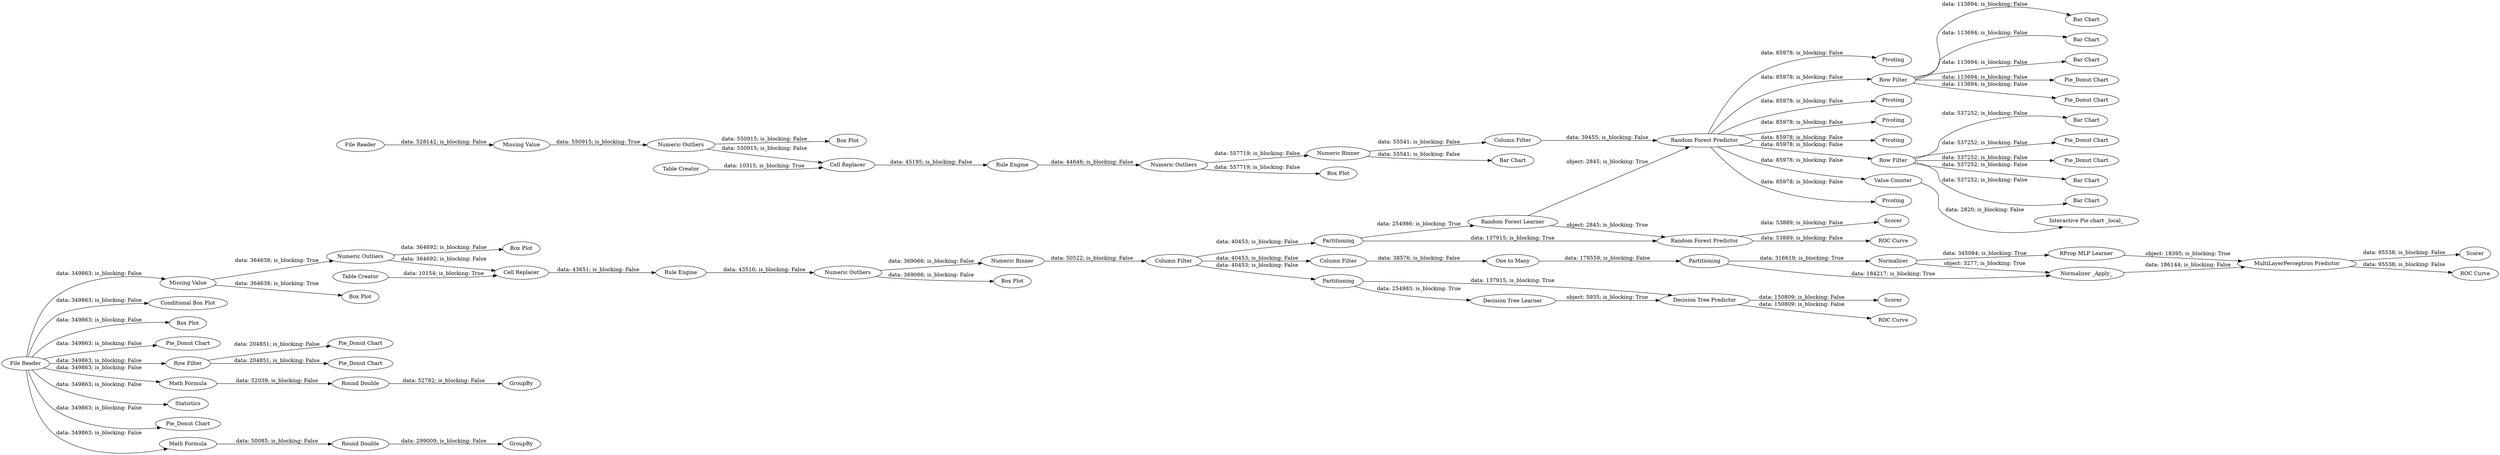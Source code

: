digraph {
	"2865702283953768324_128" [label=Pivoting]
	"2865702283953768324_29" [label="Pie_Donut Chart"]
	"2865702283953768324_63" [label="Conditional Box Plot"]
	"2865702283953768324_76" [label="MultiLayerPerceptron Predictor"]
	"2865702283953768324_127" [label=Pivoting]
	"2865702283953768324_112" [label="Pie_Donut Chart"]
	"2865702283953768324_89" [label="Box Plot"]
	"2865702283953768324_120" [label="Pie_Donut Chart"]
	"2865702283953768324_99" [label="Box Plot"]
	"2865702283953768324_125" [label=Pivoting]
	"2865702283953768324_93" [label="Column Filter"]
	"2865702283953768324_88" [label="One to Many"]
	"2865702283953768324_68" [label=Scorer]
	"2865702283953768324_78" [label=Scorer]
	"2865702283953768324_41" [label="Box Plot"]
	"2865702283953768324_59" [label="Box Plot"]
	"2865702283953768324_97" [label="Numeric Outliers"]
	"2865702283953768324_82" [label="Random Forest Predictor"]
	"2865702283953768324_18" [label="Round Double"]
	"2865702283953768324_98" [label="Numeric Binner"]
	"2865702283953768324_22" [label=GroupBy]
	"2865702283953768324_65" [label="Decision Tree Learner"]
	"2865702283953768324_117" [label="Pie_Donut Chart"]
	"2865702283953768324_101" [label="Numeric Outliers"]
	"2865702283953768324_92" [label="Rule Engine"]
	"2865702283953768324_60" [label="Box Plot"]
	"2865702283953768324_115" [label="Row Filter"]
	"2865702283953768324_119" [label="Bar Chart"]
	"2865702283953768324_121" [label="Bar Chart"]
	"2865702283953768324_73" [label=Normalizer]
	"2865702283953768324_129" [label="Value Counter"]
	"2865702283953768324_110" [label="Bar Chart"]
	"2865702283953768324_124" [label=Pivoting]
	"2865702283953768324_1" [label="File Reader"]
	"2865702283953768324_23" [label="Round Double"]
	"2865702283953768324_55" [label="Numeric Binner"]
	"2865702283953768324_118" [label="Bar Chart"]
	"2865702283953768324_126" [label=Pivoting]
	"2865702283953768324_69" [label="ROC Curve"]
	"2865702283953768324_28" [label="Pie_Donut Chart"]
	"2865702283953768324_52" [label="Rule Engine"]
	"2865702283953768324_75" [label="RProp MLP Learner"]
	"2865702283953768324_71" [label=Partitioning]
	"2865702283953768324_27" [label="Row Filter"]
	"2865702283953768324_79" [label=Partitioning]
	"2865702283953768324_5" [label="Math Formula"]
	"2865702283953768324_58" [label="Numeric Outliers"]
	"2865702283953768324_135" [label="Box Plot"]
	"2865702283953768324_86" [label=Scorer]
	"2865702283953768324_94" [label="Cell Replacer"]
	"2865702283953768324_77" [label="ROC Curve"]
	"2865702283953768324_123" [label="Bar Chart"]
	"2865702283953768324_39" [label=Statistics]
	"2865702283953768324_96" [label="Bar Chart"]
	"2865702283953768324_64" [label=Partitioning]
	"2865702283953768324_122" [label="Pie_Donut Chart"]
	"2865702283953768324_116" [label="Bar Chart"]
	"2865702283953768324_45" [label="Cell Replacer"]
	"2865702283953768324_103" [label="Random Forest Predictor"]
	"2865702283953768324_100" [label="Missing Value"]
	"2865702283953768324_40" [label="Missing Value"]
	"2865702283953768324_21" [label=GroupBy]
	"2865702283953768324_114" [label="Row Filter"]
	"2865702283953768324_51" [label="Numeric Outliers"]
	"2865702283953768324_90" [label="Table Creator"]
	"2865702283953768324_87" [label="Column Filter"]
	"2865702283953768324_25" [label="Pie_Donut Chart"]
	"2865702283953768324_2" [label="Pie_Donut Chart"]
	"2865702283953768324_10" [label="Math Formula"]
	"2865702283953768324_109" [label="Interactive Pie chart _local_"]
	"2865702283953768324_56" [label="Table Creator"]
	"2865702283953768324_84" [label="ROC Curve"]
	"2865702283953768324_74" [label="Normalizer _Apply_"]
	"2865702283953768324_66" [label="Decision Tree Predictor"]
	"2865702283953768324_81" [label="Random Forest Learner"]
	"2865702283953768324_61" [label="Column Filter"]
	"2865702283953768324_107" [label="File Reader"]
	"2865702283953768324_66" -> "2865702283953768324_68" [label="data: 150809; is_blocking: False"]
	"2865702283953768324_82" -> "2865702283953768324_86" [label="data: 53889; is_blocking: False"]
	"2865702283953768324_45" -> "2865702283953768324_52" [label="data: 43651; is_blocking: False"]
	"2865702283953768324_61" -> "2865702283953768324_87" [label="data: 40453; is_blocking: False"]
	"2865702283953768324_81" -> "2865702283953768324_82" [label="object: 2845; is_blocking: True"]
	"2865702283953768324_103" -> "2865702283953768324_124" [label="data: 85978; is_blocking: False"]
	"2865702283953768324_79" -> "2865702283953768324_81" [label="data: 254986; is_blocking: True"]
	"2865702283953768324_115" -> "2865702283953768324_122" [label="data: 537252; is_blocking: False"]
	"2865702283953768324_90" -> "2865702283953768324_94" [label="data: 10315; is_blocking: True"]
	"2865702283953768324_114" -> "2865702283953768324_118" [label="data: 113694; is_blocking: False"]
	"2865702283953768324_98" -> "2865702283953768324_93" [label="data: 55541; is_blocking: False"]
	"2865702283953768324_51" -> "2865702283953768324_60" [label="data: 369066; is_blocking: False"]
	"2865702283953768324_94" -> "2865702283953768324_92" [label="data: 45195; is_blocking: False"]
	"2865702283953768324_1" -> "2865702283953768324_2" [label="data: 349863; is_blocking: False"]
	"2865702283953768324_73" -> "2865702283953768324_75" [label="data: 345084; is_blocking: True"]
	"2865702283953768324_75" -> "2865702283953768324_76" [label="object: 18395; is_blocking: True"]
	"2865702283953768324_71" -> "2865702283953768324_73" [label="data: 316619; is_blocking: True"]
	"2865702283953768324_64" -> "2865702283953768324_66" [label="data: 137915; is_blocking: True"]
	"2865702283953768324_55" -> "2865702283953768324_61" [label="data: 50522; is_blocking: False"]
	"2865702283953768324_97" -> "2865702283953768324_94" [label="data: 550915; is_blocking: False"]
	"2865702283953768324_92" -> "2865702283953768324_101" [label="data: 44646; is_blocking: False"]
	"2865702283953768324_1" -> "2865702283953768324_5" [label="data: 349863; is_blocking: False"]
	"2865702283953768324_1" -> "2865702283953768324_63" [label="data: 349863; is_blocking: False"]
	"2865702283953768324_115" -> "2865702283953768324_121" [label="data: 537252; is_blocking: False"]
	"2865702283953768324_1" -> "2865702283953768324_40" [label="data: 349863; is_blocking: False"]
	"2865702283953768324_82" -> "2865702283953768324_84" [label="data: 53889; is_blocking: False"]
	"2865702283953768324_1" -> "2865702283953768324_41" [label="data: 349863; is_blocking: False"]
	"2865702283953768324_103" -> "2865702283953768324_115" [label="data: 85978; is_blocking: False"]
	"2865702283953768324_114" -> "2865702283953768324_112" [label="data: 113694; is_blocking: False"]
	"2865702283953768324_18" -> "2865702283953768324_21" [label="data: 52782; is_blocking: False"]
	"2865702283953768324_64" -> "2865702283953768324_65" [label="data: 254983; is_blocking: True"]
	"2865702283953768324_87" -> "2865702283953768324_88" [label="data: 38576; is_blocking: False"]
	"2865702283953768324_66" -> "2865702283953768324_69" [label="data: 150809; is_blocking: False"]
	"2865702283953768324_88" -> "2865702283953768324_71" [label="data: 179559; is_blocking: False"]
	"2865702283953768324_76" -> "2865702283953768324_77" [label="data: 95538; is_blocking: False"]
	"2865702283953768324_51" -> "2865702283953768324_55" [label="data: 369066; is_blocking: False"]
	"2865702283953768324_74" -> "2865702283953768324_76" [label="data: 186144; is_blocking: False"]
	"2865702283953768324_73" -> "2865702283953768324_74" [label="object: 3277; is_blocking: True"]
	"2865702283953768324_129" -> "2865702283953768324_109" [label="data: 2820; is_blocking: False"]
	"2865702283953768324_98" -> "2865702283953768324_96" [label="data: 55541; is_blocking: False"]
	"2865702283953768324_93" -> "2865702283953768324_103" [label="data: 39455; is_blocking: False"]
	"2865702283953768324_101" -> "2865702283953768324_98" [label="data: 557719; is_blocking: False"]
	"2865702283953768324_56" -> "2865702283953768324_45" [label="data: 10154; is_blocking: True"]
	"2865702283953768324_101" -> "2865702283953768324_99" [label="data: 557719; is_blocking: False"]
	"2865702283953768324_10" -> "2865702283953768324_23" [label="data: 50085; is_blocking: False"]
	"2865702283953768324_61" -> "2865702283953768324_64" [label="data: 40453; is_blocking: False"]
	"2865702283953768324_61" -> "2865702283953768324_79" [label="data: 40453; is_blocking: False"]
	"2865702283953768324_58" -> "2865702283953768324_45" [label="data: 364692; is_blocking: False"]
	"2865702283953768324_27" -> "2865702283953768324_25" [label="data: 204851; is_blocking: False"]
	"2865702283953768324_114" -> "2865702283953768324_110" [label="data: 113694; is_blocking: False"]
	"2865702283953768324_76" -> "2865702283953768324_78" [label="data: 95538; is_blocking: False"]
	"2865702283953768324_103" -> "2865702283953768324_127" [label="data: 85978; is_blocking: False"]
	"2865702283953768324_81" -> "2865702283953768324_103" [label="object: 2845; is_blocking: True"]
	"2865702283953768324_1" -> "2865702283953768324_28" [label="data: 349863; is_blocking: False"]
	"2865702283953768324_65" -> "2865702283953768324_66" [label="object: 5935; is_blocking: True"]
	"2865702283953768324_97" -> "2865702283953768324_89" [label="data: 550915; is_blocking: False"]
	"2865702283953768324_79" -> "2865702283953768324_82" [label="data: 137915; is_blocking: True"]
	"2865702283953768324_115" -> "2865702283953768324_123" [label="data: 537252; is_blocking: False"]
	"2865702283953768324_1" -> "2865702283953768324_27" [label="data: 349863; is_blocking: False"]
	"2865702283953768324_71" -> "2865702283953768324_74" [label="data: 184217; is_blocking: True"]
	"2865702283953768324_103" -> "2865702283953768324_129" [label="data: 85978; is_blocking: False"]
	"2865702283953768324_115" -> "2865702283953768324_120" [label="data: 537252; is_blocking: False"]
	"2865702283953768324_107" -> "2865702283953768324_100" [label="data: 528142; is_blocking: False"]
	"2865702283953768324_103" -> "2865702283953768324_125" [label="data: 85978; is_blocking: False"]
	"2865702283953768324_23" -> "2865702283953768324_22" [label="data: 299009; is_blocking: False"]
	"2865702283953768324_115" -> "2865702283953768324_119" [label="data: 537252; is_blocking: False"]
	"2865702283953768324_40" -> "2865702283953768324_58" [label="data: 364638; is_blocking: True"]
	"2865702283953768324_58" -> "2865702283953768324_59" [label="data: 364692; is_blocking: False"]
	"2865702283953768324_52" -> "2865702283953768324_51" [label="data: 43510; is_blocking: False"]
	"2865702283953768324_100" -> "2865702283953768324_97" [label="data: 550915; is_blocking: True"]
	"2865702283953768324_103" -> "2865702283953768324_126" [label="data: 85978; is_blocking: False"]
	"2865702283953768324_103" -> "2865702283953768324_114" [label="data: 85978; is_blocking: False"]
	"2865702283953768324_114" -> "2865702283953768324_116" [label="data: 113694; is_blocking: False"]
	"2865702283953768324_1" -> "2865702283953768324_10" [label="data: 349863; is_blocking: False"]
	"2865702283953768324_40" -> "2865702283953768324_135" [label="data: 364638; is_blocking: True"]
	"2865702283953768324_114" -> "2865702283953768324_117" [label="data: 113694; is_blocking: False"]
	"2865702283953768324_5" -> "2865702283953768324_18" [label="data: 52039; is_blocking: False"]
	"2865702283953768324_27" -> "2865702283953768324_29" [label="data: 204851; is_blocking: False"]
	"2865702283953768324_1" -> "2865702283953768324_39" [label="data: 349863; is_blocking: False"]
	"2865702283953768324_103" -> "2865702283953768324_128" [label="data: 85978; is_blocking: False"]
	rankdir=LR
}

